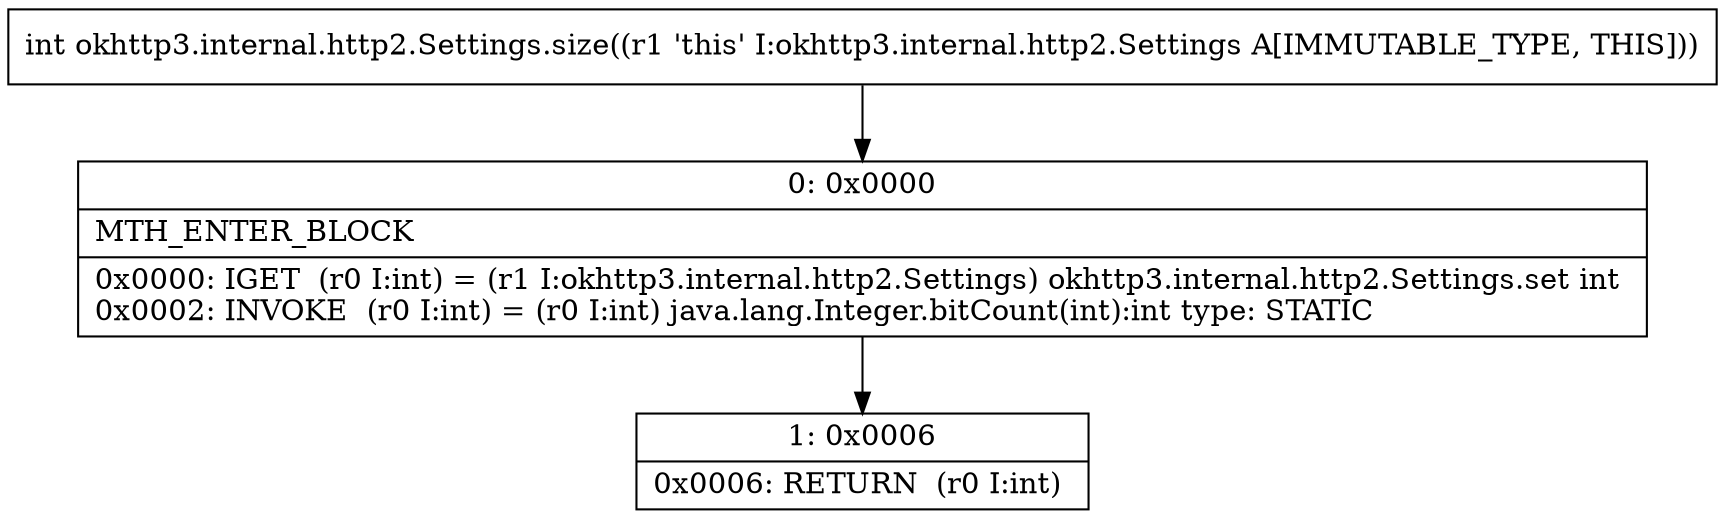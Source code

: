 digraph "CFG forokhttp3.internal.http2.Settings.size()I" {
Node_0 [shape=record,label="{0\:\ 0x0000|MTH_ENTER_BLOCK\l|0x0000: IGET  (r0 I:int) = (r1 I:okhttp3.internal.http2.Settings) okhttp3.internal.http2.Settings.set int \l0x0002: INVOKE  (r0 I:int) = (r0 I:int) java.lang.Integer.bitCount(int):int type: STATIC \l}"];
Node_1 [shape=record,label="{1\:\ 0x0006|0x0006: RETURN  (r0 I:int) \l}"];
MethodNode[shape=record,label="{int okhttp3.internal.http2.Settings.size((r1 'this' I:okhttp3.internal.http2.Settings A[IMMUTABLE_TYPE, THIS])) }"];
MethodNode -> Node_0;
Node_0 -> Node_1;
}

